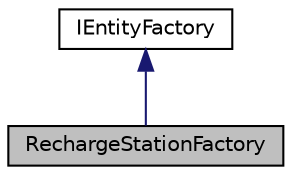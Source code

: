 digraph "RechargeStationFactory"
{
 // LATEX_PDF_SIZE
  edge [fontname="Helvetica",fontsize="10",labelfontname="Helvetica",labelfontsize="10"];
  node [fontname="Helvetica",fontsize="10",shape=record];
  Node1 [label="RechargeStationFactory",height=0.2,width=0.4,color="black", fillcolor="grey75", style="filled", fontcolor="black",tooltip="RechargeStationFactory class to make recharge stations."];
  Node2 -> Node1 [dir="back",color="midnightblue",fontsize="10",style="solid",fontname="Helvetica"];
  Node2 [label="IEntityFactory",height=0.2,width=0.4,color="black", fillcolor="white", style="filled",URL="$classIEntityFactory.html",tooltip="A class for factory classes to inherit from."];
}
